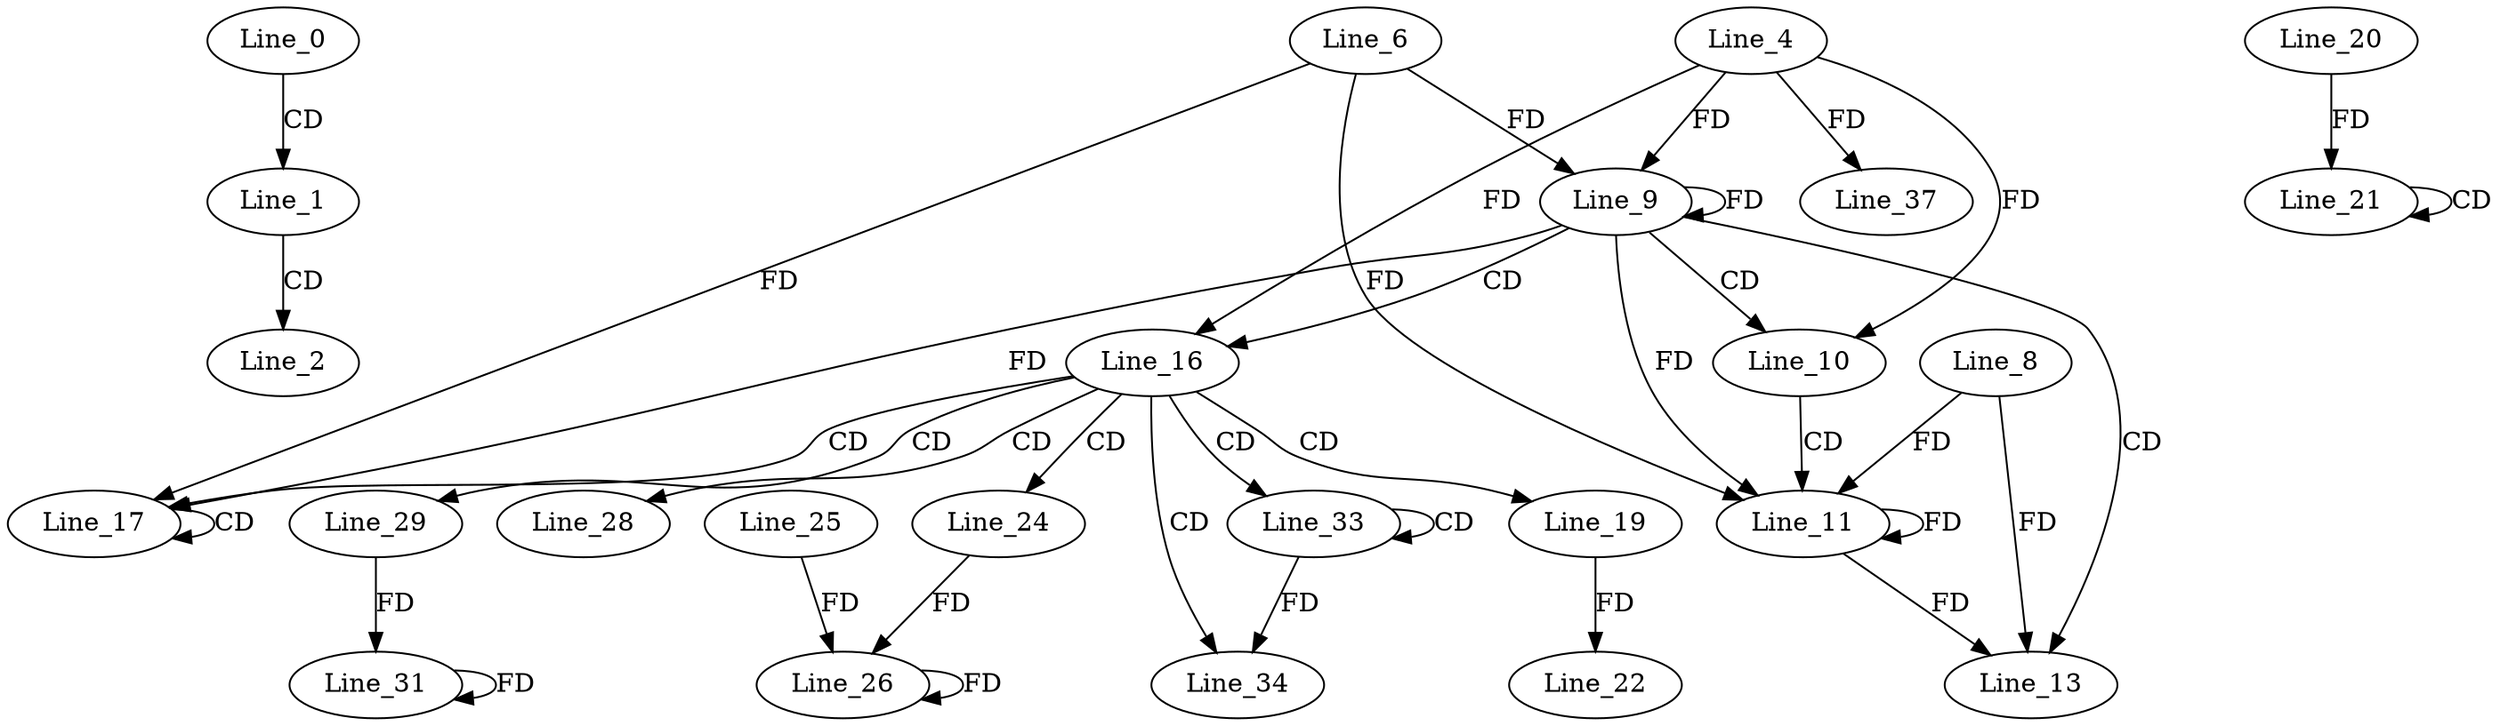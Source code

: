 digraph G {
  Line_0;
  Line_1;
  Line_2;
  Line_9;
  Line_6;
  Line_9;
  Line_4;
  Line_9;
  Line_10;
  Line_10;
  Line_11;
  Line_8;
  Line_11;
  Line_13;
  Line_16;
  Line_16;
  Line_17;
  Line_17;
  Line_19;
  Line_21;
  Line_21;
  Line_20;
  Line_22;
  Line_24;
  Line_26;
  Line_25;
  Line_28;
  Line_29;
  Line_31;
  Line_31;
  Line_33;
  Line_33;
  Line_34;
  Line_34;
  Line_37;
  Line_0 -> Line_1 [ label="CD" ];
  Line_1 -> Line_2 [ label="CD" ];
  Line_9 -> Line_9 [ label="FD" ];
  Line_6 -> Line_9 [ label="FD" ];
  Line_4 -> Line_9 [ label="FD" ];
  Line_9 -> Line_10 [ label="CD" ];
  Line_4 -> Line_10 [ label="FD" ];
  Line_10 -> Line_11 [ label="CD" ];
  Line_11 -> Line_11 [ label="FD" ];
  Line_8 -> Line_11 [ label="FD" ];
  Line_9 -> Line_11 [ label="FD" ];
  Line_6 -> Line_11 [ label="FD" ];
  Line_9 -> Line_13 [ label="CD" ];
  Line_11 -> Line_13 [ label="FD" ];
  Line_8 -> Line_13 [ label="FD" ];
  Line_9 -> Line_16 [ label="CD" ];
  Line_4 -> Line_16 [ label="FD" ];
  Line_16 -> Line_17 [ label="CD" ];
  Line_17 -> Line_17 [ label="CD" ];
  Line_9 -> Line_17 [ label="FD" ];
  Line_6 -> Line_17 [ label="FD" ];
  Line_16 -> Line_19 [ label="CD" ];
  Line_21 -> Line_21 [ label="CD" ];
  Line_20 -> Line_21 [ label="FD" ];
  Line_19 -> Line_22 [ label="FD" ];
  Line_16 -> Line_24 [ label="CD" ];
  Line_24 -> Line_26 [ label="FD" ];
  Line_26 -> Line_26 [ label="FD" ];
  Line_25 -> Line_26 [ label="FD" ];
  Line_16 -> Line_28 [ label="CD" ];
  Line_16 -> Line_29 [ label="CD" ];
  Line_29 -> Line_31 [ label="FD" ];
  Line_31 -> Line_31 [ label="FD" ];
  Line_16 -> Line_33 [ label="CD" ];
  Line_33 -> Line_33 [ label="CD" ];
  Line_16 -> Line_34 [ label="CD" ];
  Line_33 -> Line_34 [ label="FD" ];
  Line_4 -> Line_37 [ label="FD" ];
}
